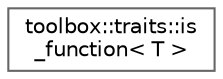 digraph "Graphical Class Hierarchy"
{
 // LATEX_PDF_SIZE
  bgcolor="transparent";
  edge [fontname=Helvetica,fontsize=10,labelfontname=Helvetica,labelfontsize=10];
  node [fontname=Helvetica,fontsize=10,shape=box,height=0.2,width=0.4];
  rankdir="LR";
  Node0 [id="Node000000",label="toolbox::traits::is\l_function\< T \>",height=0.2,width=0.4,color="grey40", fillcolor="white", style="filled",URL="$structtoolbox_1_1traits_1_1is__function.html",tooltip="检查类型是否为函数/Check if type is a function"];
}
